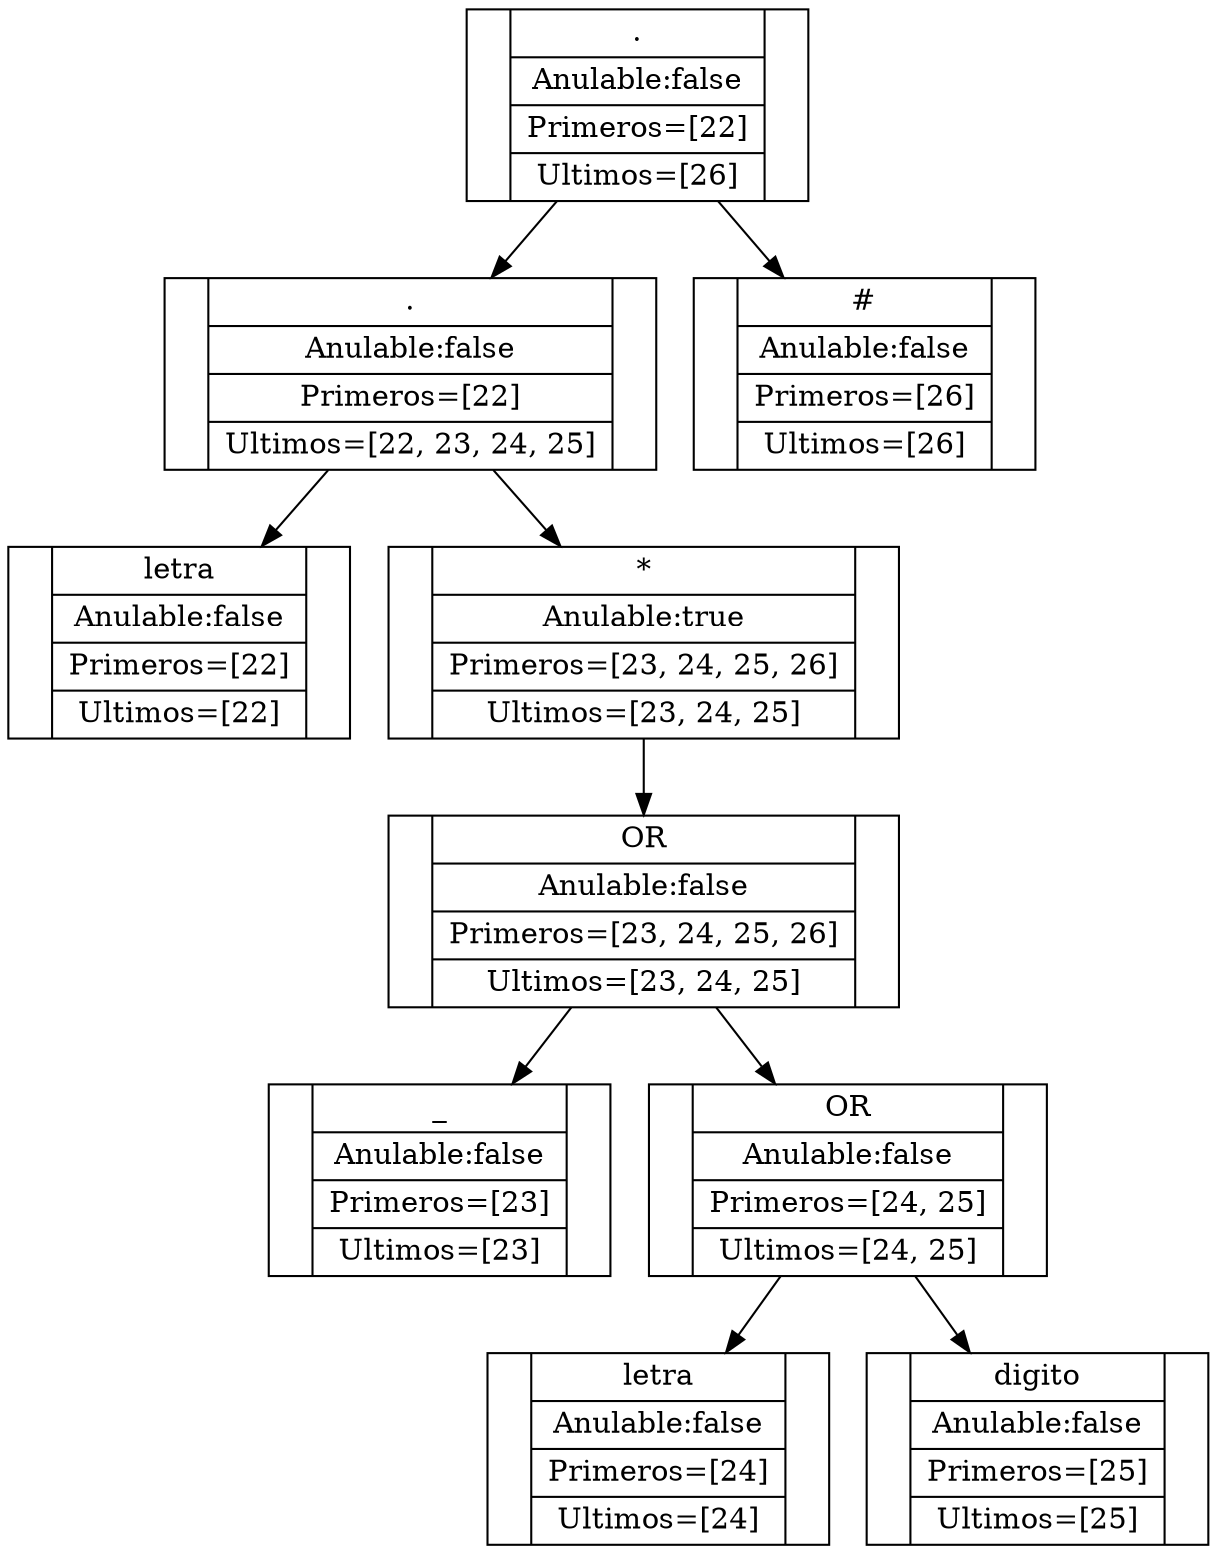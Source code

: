 digraph G {
2042284195 [shape=record label="<IZQ>|{letra|Anulable:false|Primeros=[22]|Ultimos=[22]}|<DER>"];
1445075609 [shape=record label="<IZQ>|{_|Anulable:false|Primeros=[23]|Ultimos=[23]}|<DER>"];
1468851845 [shape=record label="<IZQ>|{letra|Anulable:false|Primeros=[24]|Ultimos=[24]}|<DER>"];
1204464164 [shape=record label="<IZQ>|{digito|Anulable:false|Primeros=[25]|Ultimos=[25]}|<DER>"];
1754963374 [shape=record label="<IZQ>|{OR|Anulable:false|Primeros=[24, 25]|Ultimos=[24, 25]}|<DER>"];
1754963374 -> 1468851845
1754963374 -> 1204464164
774550774 [shape=record label="<IZQ>|{OR|Anulable:false|Primeros=[23, 24, 25, 26]|Ultimos=[23, 24, 25]}|<DER>"];
774550774 -> 1445075609
774550774 -> 1754963374
513984376 [shape=record label="<IZQ>|{*|Anulable:true|Primeros=[23, 24, 25, 26]|Ultimos=[23, 24, 25]}|<DER>"];
513984376 -> 774550774
212587778 [shape=record label="<IZQ>|{.|Anulable:false|Primeros=[22]|Ultimos=[22, 23, 24, 25]}|<DER>"];
212587778 -> 2042284195
212587778 -> 513984376
811622100 [shape=record label="<IZQ>|{#|Anulable:false|Primeros=[26]|Ultimos=[26]}|<DER>"];
1268175146 [shape=record label="<IZQ>|{.|Anulable:false|Primeros=[22]|Ultimos=[26]}|<DER>"];
1268175146 -> 212587778
1268175146 -> 811622100
}
